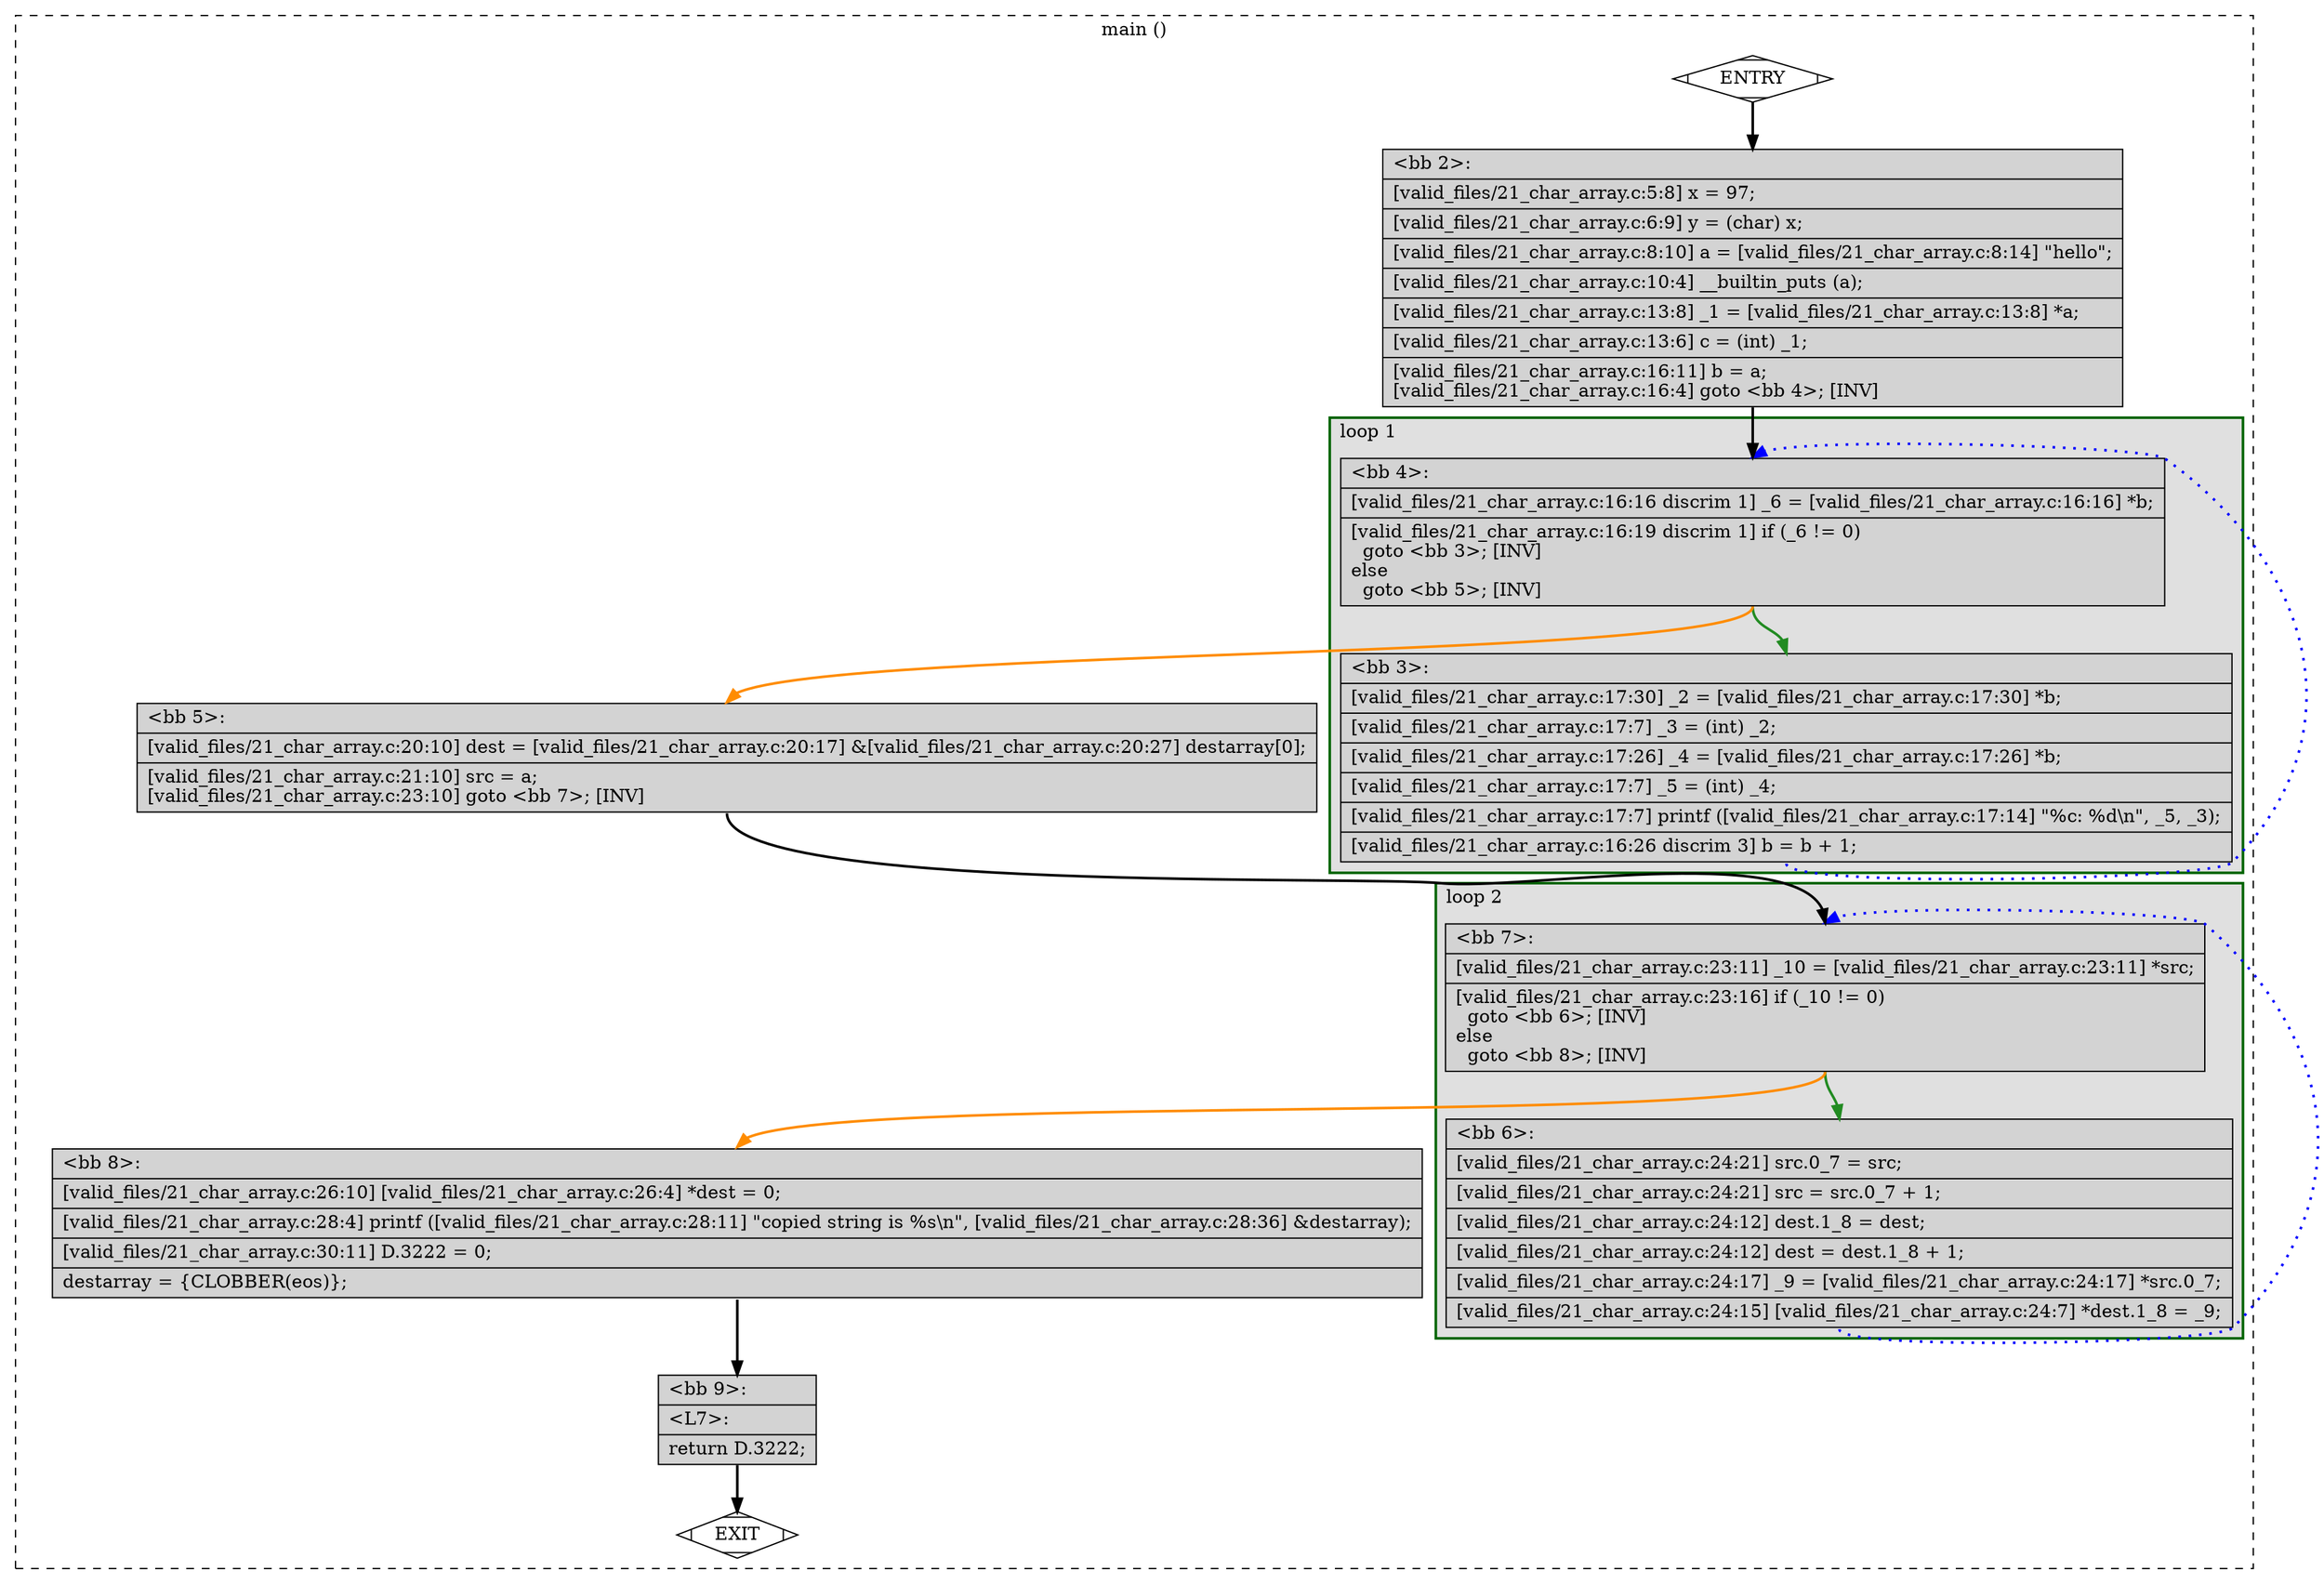 digraph "a-21_char_array.c.015t.cfg" {
overlap=false;
subgraph "cluster_main" {
	style="dashed";
	color="black";
	label="main ()";
	subgraph cluster_0_2 {
	style="filled";
	color="darkgreen";
	fillcolor="grey88";
	label="loop 2";
	labeljust=l;
	penwidth=2;
	fn_0_basic_block_7 [shape=record,style=filled,fillcolor=lightgrey,label="{\<bb\ 7\>:\l\
|[valid_files/21_char_array.c:23:11]\ _10\ =\ [valid_files/21_char_array.c:23:11]\ *src;\l\
|[valid_files/21_char_array.c:23:16]\ if\ (_10\ !=\ 0)\l\
\ \ goto\ \<bb\ 6\>;\ [INV]\l\
else\l\
\ \ goto\ \<bb\ 8\>;\ [INV]\l\
}"];

	fn_0_basic_block_6 [shape=record,style=filled,fillcolor=lightgrey,label="{\<bb\ 6\>:\l\
|[valid_files/21_char_array.c:24:21]\ src.0_7\ =\ src;\l\
|[valid_files/21_char_array.c:24:21]\ src\ =\ src.0_7\ +\ 1;\l\
|[valid_files/21_char_array.c:24:12]\ dest.1_8\ =\ dest;\l\
|[valid_files/21_char_array.c:24:12]\ dest\ =\ dest.1_8\ +\ 1;\l\
|[valid_files/21_char_array.c:24:17]\ _9\ =\ [valid_files/21_char_array.c:24:17]\ *src.0_7;\l\
|[valid_files/21_char_array.c:24:15]\ [valid_files/21_char_array.c:24:7]\ *dest.1_8\ =\ _9;\l\
}"];

	}
	subgraph cluster_0_1 {
	style="filled";
	color="darkgreen";
	fillcolor="grey88";
	label="loop 1";
	labeljust=l;
	penwidth=2;
	fn_0_basic_block_4 [shape=record,style=filled,fillcolor=lightgrey,label="{\<bb\ 4\>:\l\
|[valid_files/21_char_array.c:16:16\ discrim\ 1]\ _6\ =\ [valid_files/21_char_array.c:16:16]\ *b;\l\
|[valid_files/21_char_array.c:16:19\ discrim\ 1]\ if\ (_6\ !=\ 0)\l\
\ \ goto\ \<bb\ 3\>;\ [INV]\l\
else\l\
\ \ goto\ \<bb\ 5\>;\ [INV]\l\
}"];

	fn_0_basic_block_3 [shape=record,style=filled,fillcolor=lightgrey,label="{\<bb\ 3\>:\l\
|[valid_files/21_char_array.c:17:30]\ _2\ =\ [valid_files/21_char_array.c:17:30]\ *b;\l\
|[valid_files/21_char_array.c:17:7]\ _3\ =\ (int)\ _2;\l\
|[valid_files/21_char_array.c:17:26]\ _4\ =\ [valid_files/21_char_array.c:17:26]\ *b;\l\
|[valid_files/21_char_array.c:17:7]\ _5\ =\ (int)\ _4;\l\
|[valid_files/21_char_array.c:17:7]\ printf\ ([valid_files/21_char_array.c:17:14]\ \"%c:\ %d\\n\",\ _5,\ _3);\l\
|[valid_files/21_char_array.c:16:26\ discrim\ 3]\ b\ =\ b\ +\ 1;\l\
}"];

	}
	fn_0_basic_block_0 [shape=Mdiamond,style=filled,fillcolor=white,label="ENTRY"];

	fn_0_basic_block_1 [shape=Mdiamond,style=filled,fillcolor=white,label="EXIT"];

	fn_0_basic_block_2 [shape=record,style=filled,fillcolor=lightgrey,label="{\<bb\ 2\>:\l\
|[valid_files/21_char_array.c:5:8]\ x\ =\ 97;\l\
|[valid_files/21_char_array.c:6:9]\ y\ =\ (char)\ x;\l\
|[valid_files/21_char_array.c:8:10]\ a\ =\ [valid_files/21_char_array.c:8:14]\ \"hello\";\l\
|[valid_files/21_char_array.c:10:4]\ __builtin_puts\ (a);\l\
|[valid_files/21_char_array.c:13:8]\ _1\ =\ [valid_files/21_char_array.c:13:8]\ *a;\l\
|[valid_files/21_char_array.c:13:6]\ c\ =\ (int)\ _1;\l\
|[valid_files/21_char_array.c:16:11]\ b\ =\ a;\l\
[valid_files/21_char_array.c:16:4]\ goto\ \<bb\ 4\>;\ [INV]\l\
}"];

	fn_0_basic_block_5 [shape=record,style=filled,fillcolor=lightgrey,label="{\<bb\ 5\>:\l\
|[valid_files/21_char_array.c:20:10]\ dest\ =\ [valid_files/21_char_array.c:20:17]\ &[valid_files/21_char_array.c:20:27]\ destarray[0];\l\
|[valid_files/21_char_array.c:21:10]\ src\ =\ a;\l\
[valid_files/21_char_array.c:23:10]\ goto\ \<bb\ 7\>;\ [INV]\l\
}"];

	fn_0_basic_block_8 [shape=record,style=filled,fillcolor=lightgrey,label="{\<bb\ 8\>:\l\
|[valid_files/21_char_array.c:26:10]\ [valid_files/21_char_array.c:26:4]\ *dest\ =\ 0;\l\
|[valid_files/21_char_array.c:28:4]\ printf\ ([valid_files/21_char_array.c:28:11]\ \"copied\ string\ is\ %s\\n\",\ [valid_files/21_char_array.c:28:36]\ &destarray);\l\
|[valid_files/21_char_array.c:30:11]\ D.3222\ =\ 0;\l\
|destarray\ =\ \{CLOBBER(eos)\};\l\
}"];

	fn_0_basic_block_9 [shape=record,style=filled,fillcolor=lightgrey,label="{\<bb\ 9\>:\l\
|\<L7\>:\l\
|return\ D.3222;\l\
}"];

	fn_0_basic_block_0:s -> fn_0_basic_block_2:n [style="solid,bold",color=black,weight=100,constraint=true];
	fn_0_basic_block_2:s -> fn_0_basic_block_4:n [style="solid,bold",color=black,weight=100,constraint=true];
	fn_0_basic_block_3:s -> fn_0_basic_block_4:n [style="dotted,bold",color=blue,weight=10,constraint=false];
	fn_0_basic_block_4:s -> fn_0_basic_block_3:n [style="solid,bold",color=forestgreen,weight=10,constraint=true];
	fn_0_basic_block_4:s -> fn_0_basic_block_5:n [style="solid,bold",color=darkorange,weight=10,constraint=true];
	fn_0_basic_block_5:s -> fn_0_basic_block_7:n [style="solid,bold",color=black,weight=100,constraint=true];
	fn_0_basic_block_6:s -> fn_0_basic_block_7:n [style="dotted,bold",color=blue,weight=10,constraint=false];
	fn_0_basic_block_7:s -> fn_0_basic_block_6:n [style="solid,bold",color=forestgreen,weight=10,constraint=true];
	fn_0_basic_block_7:s -> fn_0_basic_block_8:n [style="solid,bold",color=darkorange,weight=10,constraint=true];
	fn_0_basic_block_8:s -> fn_0_basic_block_9:n [style="solid,bold",color=black,weight=100,constraint=true];
	fn_0_basic_block_9:s -> fn_0_basic_block_1:n [style="solid,bold",color=black,weight=10,constraint=true];
	fn_0_basic_block_0:s -> fn_0_basic_block_1:n [style="invis",constraint=true];
}
}
